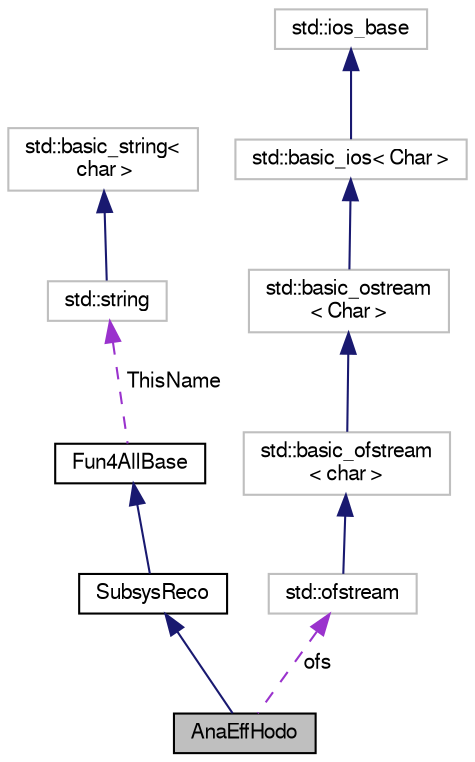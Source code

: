 digraph "AnaEffHodo"
{
  bgcolor="transparent";
  edge [fontname="FreeSans",fontsize="10",labelfontname="FreeSans",labelfontsize="10"];
  node [fontname="FreeSans",fontsize="10",shape=record];
  Node1 [label="AnaEffHodo",height=0.2,width=0.4,color="black", fillcolor="grey75", style="filled" fontcolor="black"];
  Node2 -> Node1 [dir="back",color="midnightblue",fontsize="10",style="solid",fontname="FreeSans"];
  Node2 [label="SubsysReco",height=0.2,width=0.4,color="black",URL="$d0/d32/classSubsysReco.html"];
  Node3 -> Node2 [dir="back",color="midnightblue",fontsize="10",style="solid",fontname="FreeSans"];
  Node3 [label="Fun4AllBase",height=0.2,width=0.4,color="black",URL="$d5/dec/classFun4AllBase.html"];
  Node4 -> Node3 [dir="back",color="darkorchid3",fontsize="10",style="dashed",label=" ThisName" ,fontname="FreeSans"];
  Node4 [label="std::string",height=0.2,width=0.4,color="grey75",tooltip="STL class. "];
  Node5 -> Node4 [dir="back",color="midnightblue",fontsize="10",style="solid",fontname="FreeSans"];
  Node5 [label="std::basic_string\<\l char \>",height=0.2,width=0.4,color="grey75",tooltip="STL class. "];
  Node6 -> Node1 [dir="back",color="darkorchid3",fontsize="10",style="dashed",label=" ofs" ,fontname="FreeSans"];
  Node6 [label="std::ofstream",height=0.2,width=0.4,color="grey75",tooltip="STL class. "];
  Node7 -> Node6 [dir="back",color="midnightblue",fontsize="10",style="solid",fontname="FreeSans"];
  Node7 [label="std::basic_ofstream\l\< char \>",height=0.2,width=0.4,color="grey75",tooltip="STL class. "];
  Node8 -> Node7 [dir="back",color="midnightblue",fontsize="10",style="solid",fontname="FreeSans"];
  Node8 [label="std::basic_ostream\l\< Char \>",height=0.2,width=0.4,color="grey75",tooltip="STL class. "];
  Node9 -> Node8 [dir="back",color="midnightblue",fontsize="10",style="solid",fontname="FreeSans"];
  Node9 [label="std::basic_ios\< Char \>",height=0.2,width=0.4,color="grey75",tooltip="STL class. "];
  Node10 -> Node9 [dir="back",color="midnightblue",fontsize="10",style="solid",fontname="FreeSans"];
  Node10 [label="std::ios_base",height=0.2,width=0.4,color="grey75",tooltip="STL class. "];
}
